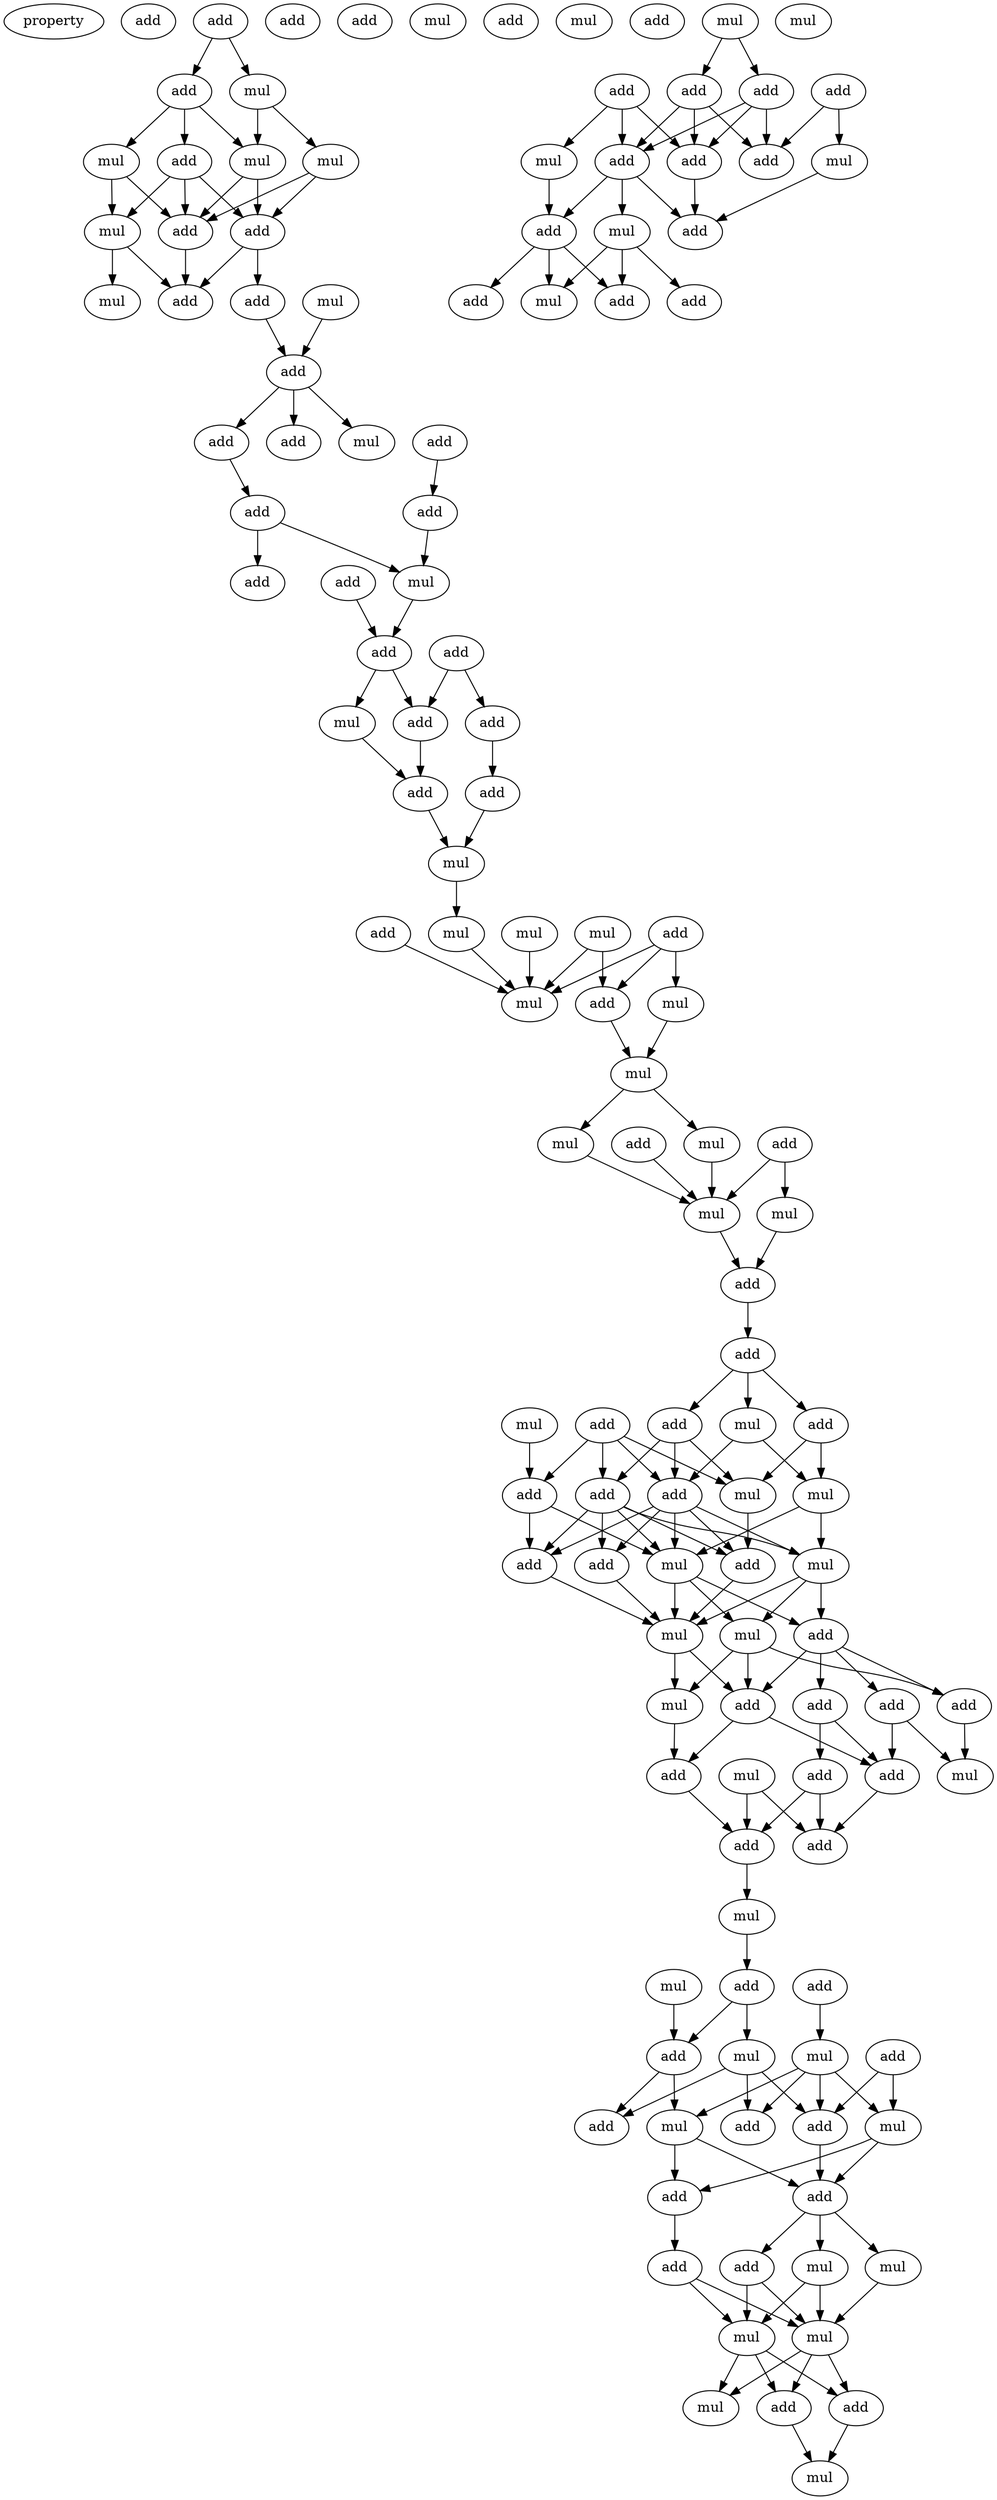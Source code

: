 digraph {
    node [fontcolor=black]
    property [mul=2,lf=1.8]
    0 [ label = add ];
    1 [ label = add ];
    2 [ label = add ];
    3 [ label = mul ];
    4 [ label = add ];
    5 [ label = mul ];
    6 [ label = mul ];
    7 [ label = mul ];
    8 [ label = add ];
    9 [ label = mul ];
    10 [ label = add ];
    11 [ label = mul ];
    12 [ label = add ];
    13 [ label = add ];
    14 [ label = add ];
    15 [ label = mul ];
    16 [ label = add ];
    17 [ label = add ];
    18 [ label = add ];
    19 [ label = add ];
    20 [ label = mul ];
    21 [ label = add ];
    22 [ label = add ];
    23 [ label = add ];
    24 [ label = mul ];
    25 [ label = add ];
    26 [ label = add ];
    27 [ label = add ];
    28 [ label = mul ];
    29 [ label = add ];
    30 [ label = add ];
    31 [ label = add ];
    32 [ label = add ];
    33 [ label = add ];
    34 [ label = mul ];
    35 [ label = add ];
    36 [ label = mul ];
    37 [ label = mul ];
    38 [ label = mul ];
    39 [ label = add ];
    40 [ label = add ];
    41 [ label = mul ];
    42 [ label = mul ];
    43 [ label = mul ];
    44 [ label = add ];
    45 [ label = mul ];
    46 [ label = add ];
    47 [ label = mul ];
    48 [ label = mul ];
    49 [ label = mul ];
    50 [ label = mul ];
    51 [ label = add ];
    52 [ label = add ];
    53 [ label = add ];
    54 [ label = add ];
    55 [ label = mul ];
    56 [ label = mul ];
    57 [ label = add ];
    58 [ label = add ];
    59 [ label = add ];
    60 [ label = add ];
    61 [ label = mul ];
    62 [ label = mul ];
    63 [ label = add ];
    64 [ label = add ];
    65 [ label = add ];
    66 [ label = mul ];
    67 [ label = add ];
    68 [ label = mul ];
    69 [ label = mul ];
    70 [ label = add ];
    71 [ label = mul ];
    72 [ label = mul ];
    73 [ label = add ];
    74 [ label = add ];
    75 [ label = add ];
    76 [ label = add ];
    77 [ label = mul ];
    78 [ label = add ];
    79 [ label = mul ];
    80 [ label = add ];
    81 [ label = add ];
    82 [ label = add ];
    83 [ label = add ];
    84 [ label = mul ];
    85 [ label = mul ];
    86 [ label = add ];
    87 [ label = add ];
    88 [ label = add ];
    89 [ label = mul ];
    90 [ label = add ];
    91 [ label = mul ];
    92 [ label = add ];
    93 [ label = mul ];
    94 [ label = add ];
    95 [ label = add ];
    96 [ label = mul ];
    97 [ label = add ];
    98 [ label = add ];
    99 [ label = add ];
    100 [ label = add ];
    101 [ label = mul ];
    102 [ label = mul ];
    103 [ label = mul ];
    104 [ label = mul ];
    105 [ label = mul ];
    106 [ label = add ];
    107 [ label = add ];
    108 [ label = mul ];
    109 [ label = add ];
    110 [ label = mul ];
    111 [ label = mul ];
    112 [ label = add ];
    113 [ label = add ];
    114 [ label = add ];
    115 [ label = add ];
    116 [ label = add ];
    117 [ label = mul ];
    118 [ label = add ];
    119 [ label = add ];
    120 [ label = mul ];
    121 [ label = mul ];
    122 [ label = add ];
    123 [ label = add ];
    124 [ label = mul ];
    125 [ label = add ];
    126 [ label = mul ];
    127 [ label = add ];
    128 [ label = add ];
    1 -> 2 [ name = 0 ];
    1 -> 3 [ name = 1 ];
    2 -> 4 [ name = 2 ];
    2 -> 6 [ name = 3 ];
    2 -> 7 [ name = 4 ];
    3 -> 5 [ name = 5 ];
    3 -> 6 [ name = 6 ];
    4 -> 8 [ name = 7 ];
    4 -> 9 [ name = 8 ];
    4 -> 10 [ name = 9 ];
    5 -> 8 [ name = 10 ];
    5 -> 10 [ name = 11 ];
    6 -> 8 [ name = 12 ];
    6 -> 10 [ name = 13 ];
    7 -> 9 [ name = 14 ];
    7 -> 10 [ name = 15 ];
    8 -> 12 [ name = 16 ];
    8 -> 13 [ name = 17 ];
    9 -> 12 [ name = 18 ];
    9 -> 15 [ name = 19 ];
    10 -> 12 [ name = 20 ];
    11 -> 16 [ name = 21 ];
    13 -> 16 [ name = 22 ];
    16 -> 17 [ name = 23 ];
    16 -> 18 [ name = 24 ];
    16 -> 20 [ name = 25 ];
    17 -> 21 [ name = 26 ];
    19 -> 22 [ name = 27 ];
    21 -> 24 [ name = 28 ];
    21 -> 25 [ name = 29 ];
    22 -> 24 [ name = 30 ];
    23 -> 27 [ name = 31 ];
    24 -> 27 [ name = 32 ];
    26 -> 29 [ name = 33 ];
    26 -> 30 [ name = 34 ];
    27 -> 28 [ name = 35 ];
    27 -> 30 [ name = 36 ];
    28 -> 33 [ name = 37 ];
    29 -> 32 [ name = 38 ];
    30 -> 33 [ name = 39 ];
    32 -> 34 [ name = 40 ];
    33 -> 34 [ name = 41 ];
    34 -> 37 [ name = 42 ];
    35 -> 40 [ name = 43 ];
    35 -> 41 [ name = 44 ];
    35 -> 42 [ name = 45 ];
    36 -> 40 [ name = 46 ];
    36 -> 41 [ name = 47 ];
    37 -> 41 [ name = 48 ];
    38 -> 41 [ name = 49 ];
    39 -> 41 [ name = 50 ];
    40 -> 43 [ name = 51 ];
    42 -> 43 [ name = 52 ];
    43 -> 45 [ name = 53 ];
    43 -> 47 [ name = 54 ];
    44 -> 49 [ name = 55 ];
    45 -> 49 [ name = 56 ];
    46 -> 48 [ name = 57 ];
    46 -> 49 [ name = 58 ];
    47 -> 49 [ name = 59 ];
    48 -> 51 [ name = 60 ];
    49 -> 51 [ name = 61 ];
    51 -> 53 [ name = 62 ];
    53 -> 54 [ name = 63 ];
    53 -> 55 [ name = 64 ];
    53 -> 57 [ name = 65 ];
    54 -> 60 [ name = 66 ];
    54 -> 62 [ name = 67 ];
    54 -> 63 [ name = 68 ];
    55 -> 61 [ name = 69 ];
    55 -> 63 [ name = 70 ];
    56 -> 59 [ name = 71 ];
    57 -> 61 [ name = 72 ];
    57 -> 62 [ name = 73 ];
    58 -> 59 [ name = 74 ];
    58 -> 60 [ name = 75 ];
    58 -> 62 [ name = 76 ];
    58 -> 63 [ name = 77 ];
    59 -> 65 [ name = 78 ];
    59 -> 68 [ name = 79 ];
    60 -> 64 [ name = 80 ];
    60 -> 65 [ name = 81 ];
    60 -> 66 [ name = 82 ];
    60 -> 67 [ name = 83 ];
    60 -> 68 [ name = 84 ];
    61 -> 66 [ name = 85 ];
    61 -> 68 [ name = 86 ];
    62 -> 67 [ name = 87 ];
    63 -> 64 [ name = 88 ];
    63 -> 65 [ name = 89 ];
    63 -> 66 [ name = 90 ];
    63 -> 67 [ name = 91 ];
    63 -> 68 [ name = 92 ];
    64 -> 69 [ name = 93 ];
    65 -> 69 [ name = 94 ];
    66 -> 69 [ name = 95 ];
    66 -> 70 [ name = 96 ];
    66 -> 71 [ name = 97 ];
    67 -> 69 [ name = 98 ];
    68 -> 69 [ name = 99 ];
    68 -> 70 [ name = 100 ];
    68 -> 71 [ name = 101 ];
    69 -> 72 [ name = 102 ];
    69 -> 73 [ name = 103 ];
    70 -> 73 [ name = 104 ];
    70 -> 74 [ name = 105 ];
    70 -> 75 [ name = 106 ];
    70 -> 76 [ name = 107 ];
    71 -> 72 [ name = 108 ];
    71 -> 73 [ name = 109 ];
    71 -> 74 [ name = 110 ];
    72 -> 81 [ name = 111 ];
    73 -> 78 [ name = 112 ];
    73 -> 81 [ name = 113 ];
    74 -> 79 [ name = 114 ];
    75 -> 78 [ name = 115 ];
    75 -> 79 [ name = 116 ];
    76 -> 78 [ name = 117 ];
    76 -> 80 [ name = 118 ];
    77 -> 82 [ name = 119 ];
    77 -> 83 [ name = 120 ];
    78 -> 83 [ name = 121 ];
    80 -> 82 [ name = 122 ];
    80 -> 83 [ name = 123 ];
    81 -> 82 [ name = 124 ];
    82 -> 84 [ name = 125 ];
    84 -> 87 [ name = 126 ];
    85 -> 88 [ name = 127 ];
    86 -> 89 [ name = 128 ];
    87 -> 88 [ name = 129 ];
    87 -> 91 [ name = 130 ];
    88 -> 92 [ name = 131 ];
    88 -> 93 [ name = 132 ];
    89 -> 93 [ name = 133 ];
    89 -> 94 [ name = 134 ];
    89 -> 95 [ name = 135 ];
    89 -> 96 [ name = 136 ];
    90 -> 94 [ name = 137 ];
    90 -> 96 [ name = 138 ];
    91 -> 92 [ name = 139 ];
    91 -> 94 [ name = 140 ];
    91 -> 95 [ name = 141 ];
    93 -> 97 [ name = 142 ];
    93 -> 98 [ name = 143 ];
    94 -> 97 [ name = 144 ];
    96 -> 97 [ name = 145 ];
    96 -> 98 [ name = 146 ];
    97 -> 100 [ name = 147 ];
    97 -> 101 [ name = 148 ];
    97 -> 103 [ name = 149 ];
    98 -> 99 [ name = 150 ];
    99 -> 104 [ name = 151 ];
    99 -> 105 [ name = 152 ];
    100 -> 104 [ name = 153 ];
    100 -> 105 [ name = 154 ];
    101 -> 104 [ name = 155 ];
    103 -> 104 [ name = 156 ];
    103 -> 105 [ name = 157 ];
    104 -> 107 [ name = 158 ];
    104 -> 108 [ name = 159 ];
    104 -> 109 [ name = 160 ];
    105 -> 107 [ name = 161 ];
    105 -> 108 [ name = 162 ];
    105 -> 109 [ name = 163 ];
    107 -> 110 [ name = 164 ];
    109 -> 110 [ name = 165 ];
    111 -> 114 [ name = 166 ];
    111 -> 115 [ name = 167 ];
    112 -> 116 [ name = 168 ];
    112 -> 117 [ name = 169 ];
    112 -> 119 [ name = 170 ];
    113 -> 118 [ name = 171 ];
    113 -> 120 [ name = 172 ];
    114 -> 116 [ name = 173 ];
    114 -> 118 [ name = 174 ];
    114 -> 119 [ name = 175 ];
    115 -> 116 [ name = 176 ];
    115 -> 118 [ name = 177 ];
    115 -> 119 [ name = 178 ];
    116 -> 121 [ name = 179 ];
    116 -> 122 [ name = 180 ];
    116 -> 123 [ name = 181 ];
    117 -> 123 [ name = 182 ];
    119 -> 122 [ name = 183 ];
    120 -> 122 [ name = 184 ];
    121 -> 125 [ name = 185 ];
    121 -> 126 [ name = 186 ];
    121 -> 128 [ name = 187 ];
    123 -> 126 [ name = 188 ];
    123 -> 127 [ name = 189 ];
    123 -> 128 [ name = 190 ];
}
